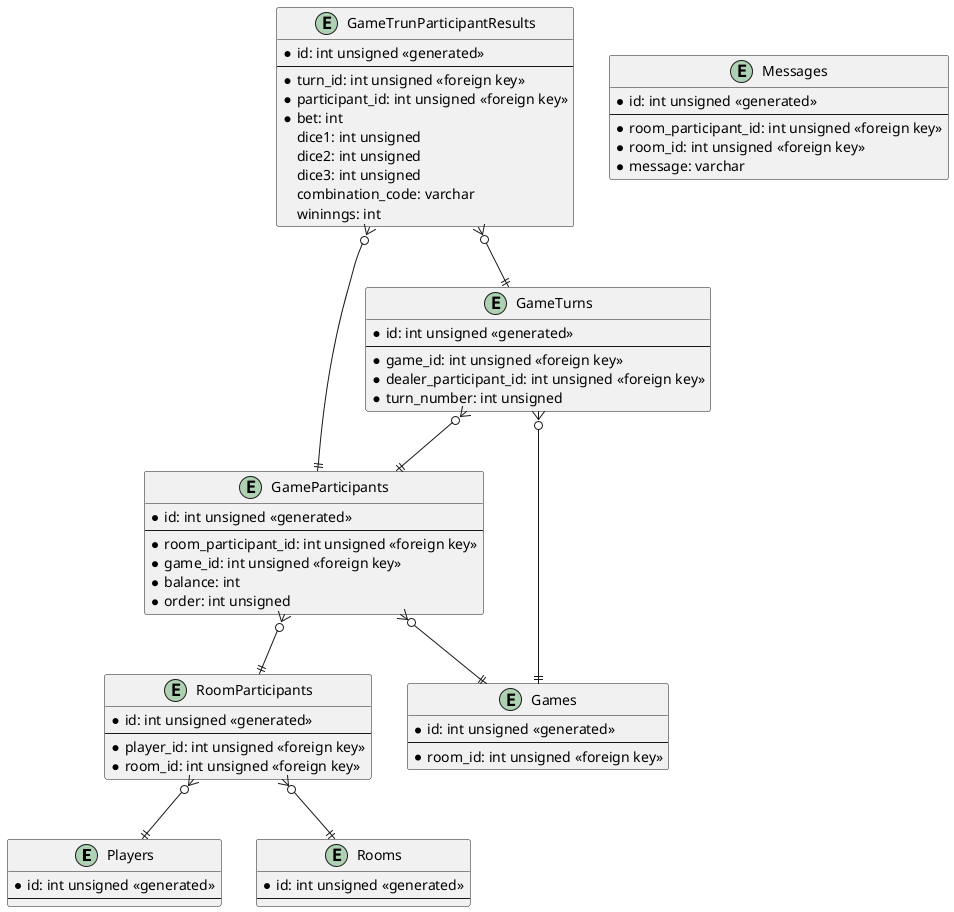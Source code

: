 @startuml chinchiro
'https://plantuml.com/class-diagram

entity Players {
    * id: int unsigned <<generated>>
    --
}

' Room

entity Rooms {
    * id: int unsigned <<generated>>
    --
}

entity RoomParticipants {
    * id: int unsigned <<generated>>
    --
    * player_id: int unsigned <<foreign key>>
    * room_id: int unsigned <<foreign key>>
}

RoomParticipants }o--|| Players
RoomParticipants }o--|| Rooms

' Game

entity Games {
    * id: int unsigned <<generated>>
    --
    * room_id: int unsigned <<foreign key>>
}

entity GameParticipants {
    * id: int unsigned <<generated>>
    --
    * room_participant_id: int unsigned <<foreign key>>
    * game_id: int unsigned <<foreign key>>
    * balance: int
    * order: int unsigned
}

GameParticipants }o--|| RoomParticipants
GameParticipants }o--|| Games

entity GameTurns {
    * id: int unsigned <<generated>>
    --
    * game_id: int unsigned <<foreign key>>
    * dealer_participant_id: int unsigned <<foreign key>>
    * turn_number: int unsigned
}

GameTurns }o--|| Games
GameTurns }o--|| GameParticipants

entity GameTrunParticipantResults {
    * id: int unsigned <<generated>>
    --
    * turn_id: int unsigned <<foreign key>>
    * participant_id: int unsigned <<foreign key>>
    * bet: int
    dice1: int unsigned
    dice2: int unsigned
    dice3: int unsigned
    combination_code: varchar
    wininngs: int
}

GameTrunParticipantResults }o--|| GameTurns
GameTrunParticipantResults }o--|| GameParticipants

' Message

entity Messages {
    * id: int unsigned <<generated>>
    --
    * room_participant_id: int unsigned <<foreign key>>
    * room_id: int unsigned <<foreign key>>
    * message: varchar
}


@enduml